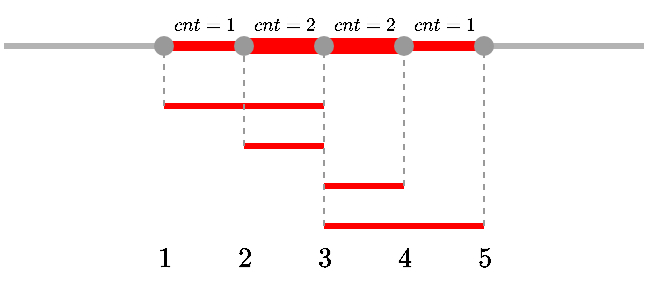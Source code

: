<mxfile version="24.7.17">
  <diagram name="Page-1" id="_huKib3VpwS7X8RBHS5B">
    <mxGraphModel dx="574" dy="328" grid="0" gridSize="10" guides="1" tooltips="1" connect="1" arrows="1" fold="1" page="1" pageScale="1" pageWidth="827" pageHeight="1169" math="1" shadow="0">
      <root>
        <mxCell id="0" />
        <mxCell id="1" parent="0" />
        <mxCell id="Asfens86G0B2dlhOMJQ1-1" value="" style="endArrow=none;html=1;rounded=0;strokeColor=#B3B3B3;strokeWidth=3;" edge="1" parent="1">
          <mxGeometry width="50" height="50" relative="1" as="geometry">
            <mxPoint x="160" y="360" as="sourcePoint" />
            <mxPoint x="480" y="360" as="targetPoint" />
          </mxGeometry>
        </mxCell>
        <mxCell id="Asfens86G0B2dlhOMJQ1-2" value="" style="endArrow=none;html=1;rounded=0;strokeColor=#FF0000;strokeWidth=3;" edge="1" parent="1">
          <mxGeometry width="50" height="50" relative="1" as="geometry">
            <mxPoint x="240" y="390" as="sourcePoint" />
            <mxPoint x="320" y="390" as="targetPoint" />
          </mxGeometry>
        </mxCell>
        <mxCell id="Asfens86G0B2dlhOMJQ1-3" value="" style="endArrow=none;html=1;rounded=0;strokeColor=#FF0000;strokeWidth=3;" edge="1" parent="1">
          <mxGeometry width="50" height="50" relative="1" as="geometry">
            <mxPoint x="280" y="410" as="sourcePoint" />
            <mxPoint x="320" y="410" as="targetPoint" />
          </mxGeometry>
        </mxCell>
        <mxCell id="Asfens86G0B2dlhOMJQ1-4" value="" style="endArrow=none;html=1;rounded=0;strokeColor=#FF0000;strokeWidth=3;" edge="1" parent="1">
          <mxGeometry width="50" height="50" relative="1" as="geometry">
            <mxPoint x="320" y="450" as="sourcePoint" />
            <mxPoint x="400" y="450" as="targetPoint" />
          </mxGeometry>
        </mxCell>
        <mxCell id="Asfens86G0B2dlhOMJQ1-5" value="" style="endArrow=none;html=1;rounded=0;strokeColor=#FF0000;strokeWidth=3;" edge="1" parent="1">
          <mxGeometry width="50" height="50" relative="1" as="geometry">
            <mxPoint x="320" y="430" as="sourcePoint" />
            <mxPoint x="360" y="430" as="targetPoint" />
          </mxGeometry>
        </mxCell>
        <mxCell id="Asfens86G0B2dlhOMJQ1-6" value="" style="endArrow=none;dashed=1;html=1;strokeWidth=1;rounded=0;strokeColor=#999999;" edge="1" parent="1">
          <mxGeometry width="50" height="50" relative="1" as="geometry">
            <mxPoint x="240" y="390" as="sourcePoint" />
            <mxPoint x="240" y="360" as="targetPoint" />
          </mxGeometry>
        </mxCell>
        <mxCell id="Asfens86G0B2dlhOMJQ1-7" value="" style="endArrow=none;dashed=1;html=1;strokeWidth=1;rounded=0;strokeColor=#999999;" edge="1" parent="1">
          <mxGeometry width="50" height="50" relative="1" as="geometry">
            <mxPoint x="320" y="450" as="sourcePoint" />
            <mxPoint x="320" y="360" as="targetPoint" />
          </mxGeometry>
        </mxCell>
        <mxCell id="Asfens86G0B2dlhOMJQ1-8" value="" style="endArrow=none;dashed=1;html=1;strokeWidth=1;rounded=0;strokeColor=#999999;" edge="1" parent="1">
          <mxGeometry width="50" height="50" relative="1" as="geometry">
            <mxPoint x="280" y="410" as="sourcePoint" />
            <mxPoint x="280" y="360" as="targetPoint" />
          </mxGeometry>
        </mxCell>
        <mxCell id="Asfens86G0B2dlhOMJQ1-9" value="" style="endArrow=none;dashed=1;html=1;strokeWidth=1;rounded=0;strokeColor=#999999;" edge="1" parent="1">
          <mxGeometry width="50" height="50" relative="1" as="geometry">
            <mxPoint x="400" y="450" as="sourcePoint" />
            <mxPoint x="400" y="360" as="targetPoint" />
          </mxGeometry>
        </mxCell>
        <mxCell id="Asfens86G0B2dlhOMJQ1-10" value="" style="endArrow=none;dashed=1;html=1;strokeWidth=1;rounded=0;strokeColor=#999999;" edge="1" parent="1">
          <mxGeometry width="50" height="50" relative="1" as="geometry">
            <mxPoint x="360" y="430" as="sourcePoint" />
            <mxPoint x="360" y="360" as="targetPoint" />
          </mxGeometry>
        </mxCell>
        <mxCell id="Asfens86G0B2dlhOMJQ1-11" value="" style="endArrow=none;html=1;rounded=0;strokeColor=#FF0000;strokeWidth=5;" edge="1" parent="1">
          <mxGeometry width="50" height="50" relative="1" as="geometry">
            <mxPoint x="240" y="360" as="sourcePoint" />
            <mxPoint x="280" y="360" as="targetPoint" />
          </mxGeometry>
        </mxCell>
        <mxCell id="Asfens86G0B2dlhOMJQ1-12" value="" style="endArrow=none;html=1;rounded=0;strokeColor=#FF0000;strokeWidth=8;" edge="1" parent="1">
          <mxGeometry width="50" height="50" relative="1" as="geometry">
            <mxPoint x="280" y="360" as="sourcePoint" />
            <mxPoint x="320" y="360" as="targetPoint" />
          </mxGeometry>
        </mxCell>
        <mxCell id="Asfens86G0B2dlhOMJQ1-13" value="" style="endArrow=none;html=1;rounded=0;strokeColor=#FF0000;strokeWidth=8;" edge="1" parent="1">
          <mxGeometry width="50" height="50" relative="1" as="geometry">
            <mxPoint x="320" y="360" as="sourcePoint" />
            <mxPoint x="360" y="360" as="targetPoint" />
          </mxGeometry>
        </mxCell>
        <mxCell id="Asfens86G0B2dlhOMJQ1-14" value="" style="endArrow=none;html=1;rounded=0;strokeColor=#FF0000;strokeWidth=5;" edge="1" parent="1">
          <mxGeometry width="50" height="50" relative="1" as="geometry">
            <mxPoint x="360" y="360" as="sourcePoint" />
            <mxPoint x="400" y="360" as="targetPoint" />
          </mxGeometry>
        </mxCell>
        <mxCell id="Asfens86G0B2dlhOMJQ1-15" value="" style="ellipse;whiteSpace=wrap;html=1;aspect=fixed;fillColor=#999999;strokeColor=none;" vertex="1" parent="1">
          <mxGeometry x="235" y="355" width="10" height="10" as="geometry" />
        </mxCell>
        <mxCell id="Asfens86G0B2dlhOMJQ1-16" value="" style="ellipse;whiteSpace=wrap;html=1;aspect=fixed;fillColor=#999999;strokeColor=none;" vertex="1" parent="1">
          <mxGeometry x="275" y="355" width="10" height="10" as="geometry" />
        </mxCell>
        <mxCell id="Asfens86G0B2dlhOMJQ1-17" value="" style="ellipse;whiteSpace=wrap;html=1;aspect=fixed;fillColor=#999999;strokeColor=none;" vertex="1" parent="1">
          <mxGeometry x="315" y="355" width="10" height="10" as="geometry" />
        </mxCell>
        <mxCell id="Asfens86G0B2dlhOMJQ1-18" value="" style="ellipse;whiteSpace=wrap;html=1;aspect=fixed;fillColor=#999999;strokeColor=none;" vertex="1" parent="1">
          <mxGeometry x="355" y="355" width="10" height="10" as="geometry" />
        </mxCell>
        <mxCell id="Asfens86G0B2dlhOMJQ1-19" value="" style="ellipse;whiteSpace=wrap;html=1;aspect=fixed;fillColor=#999999;strokeColor=none;" vertex="1" parent="1">
          <mxGeometry x="395" y="355" width="10" height="10" as="geometry" />
        </mxCell>
        <mxCell id="Asfens86G0B2dlhOMJQ1-20" value="\(1\)" style="text;html=1;align=center;verticalAlign=middle;resizable=0;points=[];autosize=1;strokeColor=none;fillColor=none;" vertex="1" parent="1">
          <mxGeometry x="220" y="451" width="40" height="30" as="geometry" />
        </mxCell>
        <mxCell id="Asfens86G0B2dlhOMJQ1-21" value="\(2\)" style="text;html=1;align=center;verticalAlign=middle;resizable=0;points=[];autosize=1;strokeColor=none;fillColor=none;" vertex="1" parent="1">
          <mxGeometry x="260" y="451" width="40" height="30" as="geometry" />
        </mxCell>
        <mxCell id="Asfens86G0B2dlhOMJQ1-22" value="\(3\)" style="text;html=1;align=center;verticalAlign=middle;resizable=0;points=[];autosize=1;strokeColor=none;fillColor=none;" vertex="1" parent="1">
          <mxGeometry x="300" y="451" width="40" height="30" as="geometry" />
        </mxCell>
        <mxCell id="Asfens86G0B2dlhOMJQ1-23" value="\(4\)" style="text;html=1;align=center;verticalAlign=middle;resizable=0;points=[];autosize=1;strokeColor=none;fillColor=none;" vertex="1" parent="1">
          <mxGeometry x="340" y="451" width="40" height="30" as="geometry" />
        </mxCell>
        <mxCell id="Asfens86G0B2dlhOMJQ1-24" value="\(5\)" style="text;html=1;align=center;verticalAlign=middle;resizable=0;points=[];autosize=1;strokeColor=none;fillColor=none;" vertex="1" parent="1">
          <mxGeometry x="380" y="451" width="40" height="30" as="geometry" />
        </mxCell>
        <mxCell id="Asfens86G0B2dlhOMJQ1-25" value="\(cnt=1\)" style="text;html=1;align=center;verticalAlign=middle;whiteSpace=wrap;rounded=0;fontSize=8;" vertex="1" parent="1">
          <mxGeometry x="235" y="337" width="50" height="25" as="geometry" />
        </mxCell>
        <mxCell id="Asfens86G0B2dlhOMJQ1-26" value="\(cnt=2\)" style="text;html=1;align=center;verticalAlign=middle;whiteSpace=wrap;rounded=0;fontSize=8;" vertex="1" parent="1">
          <mxGeometry x="275" y="337" width="50" height="25" as="geometry" />
        </mxCell>
        <mxCell id="Asfens86G0B2dlhOMJQ1-27" value="\(cnt=2\)" style="text;html=1;align=center;verticalAlign=middle;whiteSpace=wrap;rounded=0;fontSize=8;" vertex="1" parent="1">
          <mxGeometry x="315" y="337" width="50" height="25" as="geometry" />
        </mxCell>
        <mxCell id="Asfens86G0B2dlhOMJQ1-28" value="\(cnt=1\)" style="text;html=1;align=center;verticalAlign=middle;whiteSpace=wrap;rounded=0;fontSize=8;" vertex="1" parent="1">
          <mxGeometry x="355" y="337" width="50" height="25" as="geometry" />
        </mxCell>
      </root>
    </mxGraphModel>
  </diagram>
</mxfile>
